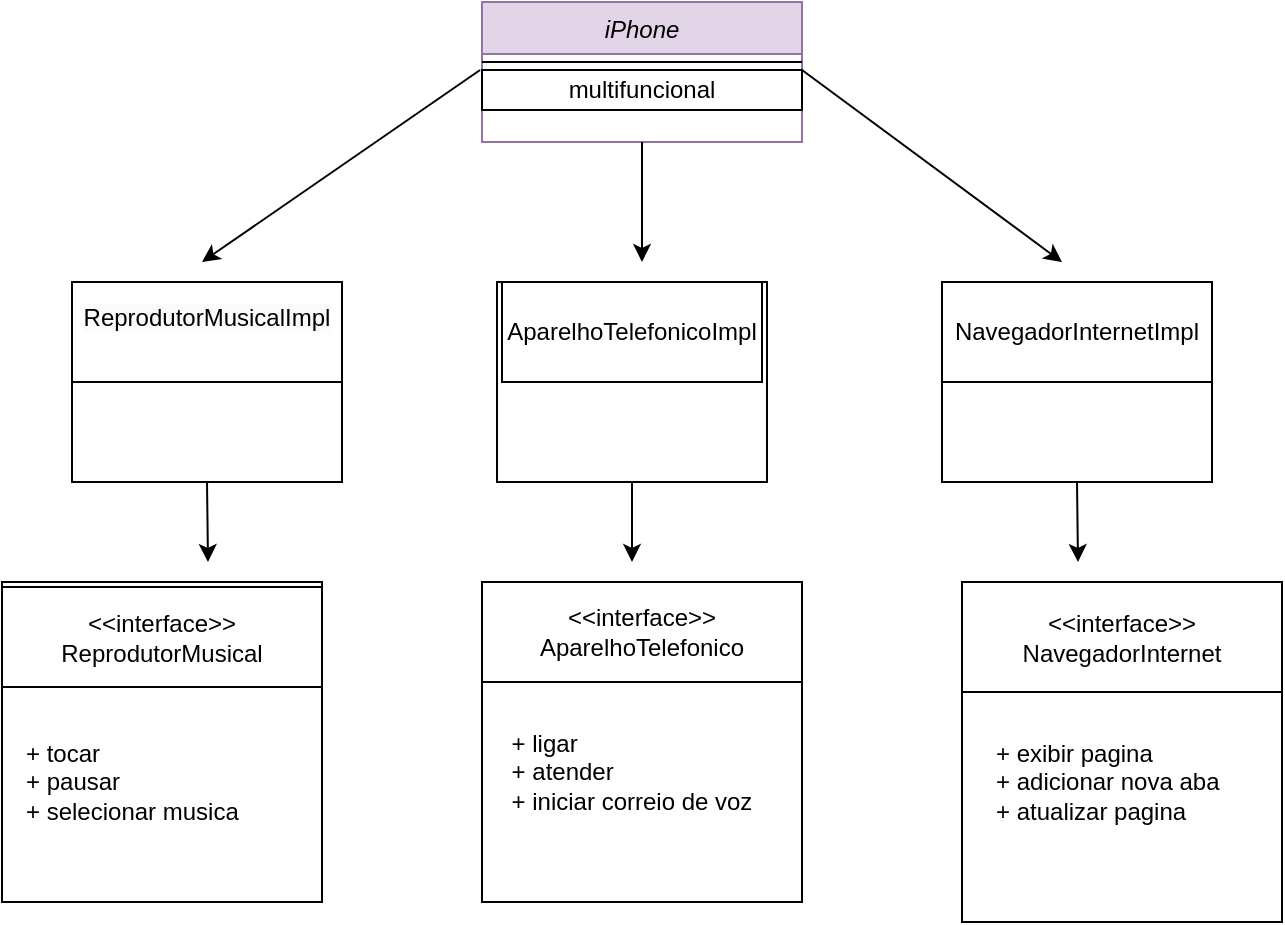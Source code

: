 <mxfile version="24.5.3" type="github">
  <diagram id="C5RBs43oDa-KdzZeNtuy" name="Page-1">
    <mxGraphModel dx="880" dy="460" grid="1" gridSize="10" guides="1" tooltips="1" connect="1" arrows="1" fold="1" page="1" pageScale="1" pageWidth="827" pageHeight="1169" math="0" shadow="0">
      <root>
        <mxCell id="WIyWlLk6GJQsqaUBKTNV-0" />
        <mxCell id="WIyWlLk6GJQsqaUBKTNV-1" parent="WIyWlLk6GJQsqaUBKTNV-0" />
        <mxCell id="zkfFHV4jXpPFQw0GAbJ--0" value="iPhone" style="swimlane;fontStyle=2;align=center;verticalAlign=top;childLayout=stackLayout;horizontal=1;startSize=26;horizontalStack=0;resizeParent=1;resizeLast=0;collapsible=1;marginBottom=0;rounded=0;shadow=0;strokeWidth=1;fillColor=#e1d5e7;strokeColor=#9673a6;" parent="WIyWlLk6GJQsqaUBKTNV-1" vertex="1">
          <mxGeometry x="320" y="210" width="160" height="70" as="geometry">
            <mxRectangle x="230" y="140" width="160" height="26" as="alternateBounds" />
          </mxGeometry>
        </mxCell>
        <mxCell id="zkfFHV4jXpPFQw0GAbJ--4" value="" style="line;html=1;strokeWidth=1;align=left;verticalAlign=middle;spacingTop=-1;spacingLeft=3;spacingRight=3;rotatable=0;labelPosition=right;points=[];portConstraint=eastwest;" parent="zkfFHV4jXpPFQw0GAbJ--0" vertex="1">
          <mxGeometry y="26" width="160" height="8" as="geometry" />
        </mxCell>
        <mxCell id="ocw4eAjA5_HSC8eR9Vu1-0" value="multifuncional" style="rounded=0;whiteSpace=wrap;html=1;" vertex="1" parent="zkfFHV4jXpPFQw0GAbJ--0">
          <mxGeometry y="34" width="160" height="20" as="geometry" />
        </mxCell>
        <mxCell id="ocw4eAjA5_HSC8eR9Vu1-1" value="" style="whiteSpace=wrap;html=1;aspect=fixed;" vertex="1" parent="WIyWlLk6GJQsqaUBKTNV-1">
          <mxGeometry x="80" y="500" width="160" height="160" as="geometry" />
        </mxCell>
        <mxCell id="ocw4eAjA5_HSC8eR9Vu1-2" value="" style="whiteSpace=wrap;html=1;aspect=fixed;" vertex="1" parent="WIyWlLk6GJQsqaUBKTNV-1">
          <mxGeometry x="320" y="500" width="160" height="160" as="geometry" />
        </mxCell>
        <mxCell id="ocw4eAjA5_HSC8eR9Vu1-4" value="" style="endArrow=classic;html=1;rounded=0;exitX=1;exitY=0;exitDx=0;exitDy=0;" edge="1" parent="WIyWlLk6GJQsqaUBKTNV-1" source="ocw4eAjA5_HSC8eR9Vu1-0">
          <mxGeometry width="50" height="50" relative="1" as="geometry">
            <mxPoint x="390" y="340" as="sourcePoint" />
            <mxPoint x="610" y="340" as="targetPoint" />
          </mxGeometry>
        </mxCell>
        <mxCell id="ocw4eAjA5_HSC8eR9Vu1-5" value="" style="endArrow=classic;html=1;rounded=0;exitX=-0.006;exitY=1;exitDx=0;exitDy=0;exitPerimeter=0;" edge="1" parent="WIyWlLk6GJQsqaUBKTNV-1" source="zkfFHV4jXpPFQw0GAbJ--4">
          <mxGeometry width="50" height="50" relative="1" as="geometry">
            <mxPoint x="390" y="340" as="sourcePoint" />
            <mxPoint x="180" y="340" as="targetPoint" />
          </mxGeometry>
        </mxCell>
        <mxCell id="ocw4eAjA5_HSC8eR9Vu1-6" value="" style="endArrow=classic;html=1;rounded=0;exitX=0.5;exitY=1;exitDx=0;exitDy=0;" edge="1" parent="WIyWlLk6GJQsqaUBKTNV-1" source="zkfFHV4jXpPFQw0GAbJ--0">
          <mxGeometry width="50" height="50" relative="1" as="geometry">
            <mxPoint x="390" y="340" as="sourcePoint" />
            <mxPoint x="400" y="340" as="targetPoint" />
          </mxGeometry>
        </mxCell>
        <mxCell id="ocw4eAjA5_HSC8eR9Vu1-10" value="&amp;lt;&amp;lt;interface&amp;gt;&amp;gt;&lt;div&gt;ReprodutorMusical&lt;/div&gt;" style="rounded=0;whiteSpace=wrap;html=1;" vertex="1" parent="WIyWlLk6GJQsqaUBKTNV-1">
          <mxGeometry x="80" y="502.5" width="160" height="50" as="geometry" />
        </mxCell>
        <mxCell id="ocw4eAjA5_HSC8eR9Vu1-11" value="&amp;lt;&amp;lt;interface&amp;gt;&amp;gt;&lt;div&gt;AparelhoTelefonico&lt;/div&gt;" style="rounded=0;whiteSpace=wrap;html=1;" vertex="1" parent="WIyWlLk6GJQsqaUBKTNV-1">
          <mxGeometry x="320" y="500" width="160" height="50" as="geometry" />
        </mxCell>
        <mxCell id="ocw4eAjA5_HSC8eR9Vu1-13" style="edgeStyle=orthogonalEdgeStyle;rounded=0;orthogonalLoop=1;jettySize=auto;html=1;exitX=0.5;exitY=1;exitDx=0;exitDy=0;" edge="1" parent="WIyWlLk6GJQsqaUBKTNV-1" source="ocw4eAjA5_HSC8eR9Vu1-10" target="ocw4eAjA5_HSC8eR9Vu1-10">
          <mxGeometry relative="1" as="geometry" />
        </mxCell>
        <mxCell id="ocw4eAjA5_HSC8eR9Vu1-16" value="+ tocar&lt;div&gt;+ pausar&lt;/div&gt;&lt;div&gt;+ selecionar musica&lt;/div&gt;" style="text;html=1;align=left;verticalAlign=middle;whiteSpace=wrap;rounded=0;" vertex="1" parent="WIyWlLk6GJQsqaUBKTNV-1">
          <mxGeometry x="90" y="545" width="160" height="110" as="geometry" />
        </mxCell>
        <mxCell id="ocw4eAjA5_HSC8eR9Vu1-19" value="" style="rounded=0;whiteSpace=wrap;html=1;" vertex="1" parent="WIyWlLk6GJQsqaUBKTNV-1">
          <mxGeometry x="560" y="510" width="160" height="160" as="geometry" />
        </mxCell>
        <mxCell id="ocw4eAjA5_HSC8eR9Vu1-20" value="&amp;lt;&amp;lt;interface&amp;gt;&amp;gt;&lt;div&gt;NavegadorInternet&lt;/div&gt;" style="rounded=0;whiteSpace=wrap;html=1;" vertex="1" parent="WIyWlLk6GJQsqaUBKTNV-1">
          <mxGeometry x="560" y="500" width="160" height="55" as="geometry" />
        </mxCell>
        <mxCell id="ocw4eAjA5_HSC8eR9Vu1-26" value="&lt;div style=&quot;text-align: left;&quot;&gt;&lt;span style=&quot;background-color: initial;&quot;&gt;+ ligar&lt;/span&gt;&lt;/div&gt;&lt;div style=&quot;text-align: left;&quot;&gt;+ atender&lt;/div&gt;&lt;div style=&quot;text-align: left;&quot;&gt;+ iniciar correio de voz&lt;/div&gt;" style="text;html=1;align=center;verticalAlign=middle;whiteSpace=wrap;rounded=0;" vertex="1" parent="WIyWlLk6GJQsqaUBKTNV-1">
          <mxGeometry x="320" y="550" width="150" height="90" as="geometry" />
        </mxCell>
        <mxCell id="ocw4eAjA5_HSC8eR9Vu1-27" value="+ exibir pagina&lt;div&gt;+ adicionar nova aba&lt;/div&gt;&lt;div style=&quot;&quot;&gt;+ atualizar pagina&lt;/div&gt;" style="text;html=1;align=left;verticalAlign=middle;whiteSpace=wrap;rounded=0;" vertex="1" parent="WIyWlLk6GJQsqaUBKTNV-1">
          <mxGeometry x="575" y="550" width="130" height="100" as="geometry" />
        </mxCell>
        <mxCell id="ocw4eAjA5_HSC8eR9Vu1-32" value="" style="rounded=0;whiteSpace=wrap;html=1;" vertex="1" parent="WIyWlLk6GJQsqaUBKTNV-1">
          <mxGeometry x="115" y="350" width="135" height="100" as="geometry" />
        </mxCell>
        <mxCell id="ocw4eAjA5_HSC8eR9Vu1-35" value="&#xa;&lt;span style=&quot;color: rgb(0, 0, 0); font-family: Helvetica; font-size: 12px; font-style: normal; font-variant-ligatures: normal; font-variant-caps: normal; font-weight: 400; letter-spacing: normal; orphans: 2; text-align: center; text-indent: 0px; text-transform: none; widows: 2; word-spacing: 0px; -webkit-text-stroke-width: 0px; white-space: normal; background-color: rgb(251, 251, 251); text-decoration-thickness: initial; text-decoration-style: initial; text-decoration-color: initial; display: inline !important; float: none;&quot;&gt;ReprodutorMusicalImpl&lt;/span&gt;&#xa;&#xa;" style="rounded=0;whiteSpace=wrap;html=1;" vertex="1" parent="WIyWlLk6GJQsqaUBKTNV-1">
          <mxGeometry x="115" y="350" width="135" height="50" as="geometry" />
        </mxCell>
        <mxCell id="ocw4eAjA5_HSC8eR9Vu1-37" value="" style="endArrow=classic;html=1;rounded=0;exitX=0.5;exitY=1;exitDx=0;exitDy=0;" edge="1" parent="WIyWlLk6GJQsqaUBKTNV-1" source="ocw4eAjA5_HSC8eR9Vu1-32">
          <mxGeometry width="50" height="50" relative="1" as="geometry">
            <mxPoint x="370" y="400" as="sourcePoint" />
            <mxPoint x="183" y="490" as="targetPoint" />
          </mxGeometry>
        </mxCell>
        <mxCell id="ocw4eAjA5_HSC8eR9Vu1-38" value="" style="rounded=0;whiteSpace=wrap;html=1;" vertex="1" parent="WIyWlLk6GJQsqaUBKTNV-1">
          <mxGeometry x="327.5" y="350" width="135" height="100" as="geometry" />
        </mxCell>
        <mxCell id="ocw4eAjA5_HSC8eR9Vu1-39" value="AparelhoTelefonicoImpl" style="rounded=0;whiteSpace=wrap;html=1;" vertex="1" parent="WIyWlLk6GJQsqaUBKTNV-1">
          <mxGeometry x="330" y="350" width="130" height="50" as="geometry" />
        </mxCell>
        <mxCell id="ocw4eAjA5_HSC8eR9Vu1-40" value="" style="endArrow=classic;html=1;rounded=0;exitX=0.5;exitY=1;exitDx=0;exitDy=0;" edge="1" parent="WIyWlLk6GJQsqaUBKTNV-1" source="ocw4eAjA5_HSC8eR9Vu1-38">
          <mxGeometry width="50" height="50" relative="1" as="geometry">
            <mxPoint x="500" y="490" as="sourcePoint" />
            <mxPoint x="395" y="490" as="targetPoint" />
          </mxGeometry>
        </mxCell>
        <mxCell id="ocw4eAjA5_HSC8eR9Vu1-41" value="" style="rounded=0;whiteSpace=wrap;html=1;" vertex="1" parent="WIyWlLk6GJQsqaUBKTNV-1">
          <mxGeometry x="550" y="350" width="135" height="100" as="geometry" />
        </mxCell>
        <mxCell id="ocw4eAjA5_HSC8eR9Vu1-43" value="NavegadorInternetImpl" style="rounded=0;whiteSpace=wrap;html=1;" vertex="1" parent="WIyWlLk6GJQsqaUBKTNV-1">
          <mxGeometry x="550" y="350" width="135" height="50" as="geometry" />
        </mxCell>
        <mxCell id="ocw4eAjA5_HSC8eR9Vu1-46" value="" style="endArrow=classic;html=1;rounded=0;exitX=0.5;exitY=1;exitDx=0;exitDy=0;" edge="1" parent="WIyWlLk6GJQsqaUBKTNV-1" source="ocw4eAjA5_HSC8eR9Vu1-41">
          <mxGeometry width="50" height="50" relative="1" as="geometry">
            <mxPoint x="330" y="400" as="sourcePoint" />
            <mxPoint x="618" y="490" as="targetPoint" />
          </mxGeometry>
        </mxCell>
      </root>
    </mxGraphModel>
  </diagram>
</mxfile>
